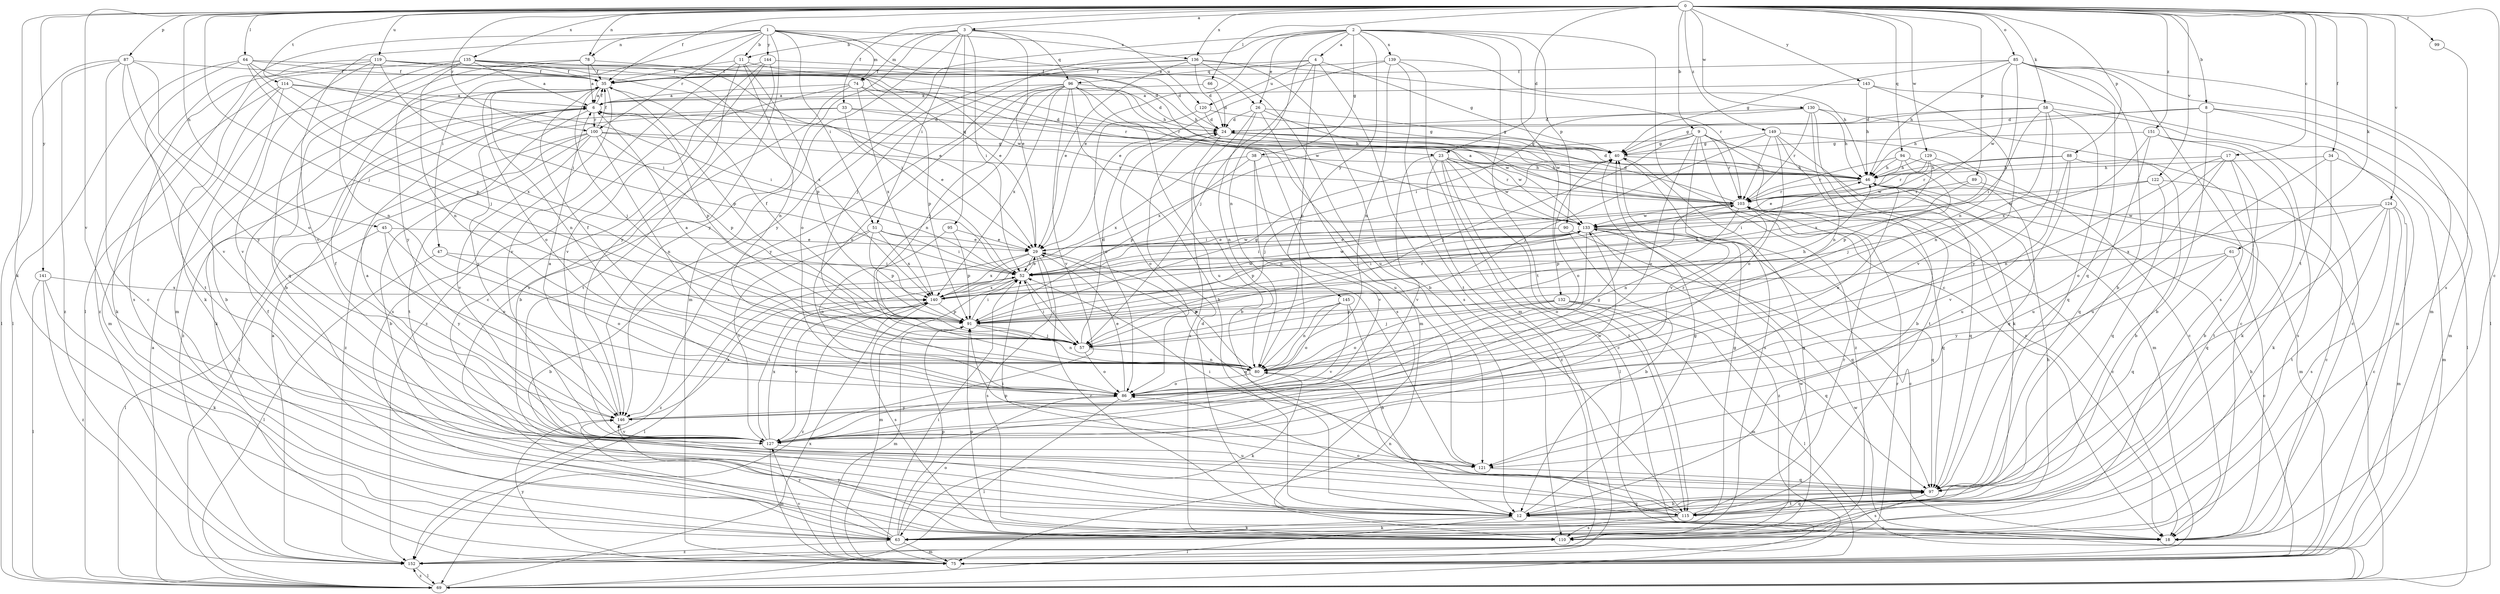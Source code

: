 strict digraph  {
0;
1;
2;
3;
4;
6;
8;
9;
11;
12;
17;
18;
23;
24;
26;
29;
33;
34;
35;
38;
40;
45;
46;
47;
51;
52;
57;
58;
61;
63;
64;
66;
69;
74;
75;
78;
80;
85;
86;
87;
88;
89;
90;
91;
94;
95;
96;
97;
99;
100;
103;
110;
114;
115;
119;
120;
121;
122;
124;
127;
129;
130;
132;
133;
135;
136;
139;
140;
141;
143;
144;
145;
146;
149;
151;
152;
0 -> 3  [label=a];
0 -> 8  [label=b];
0 -> 9  [label=b];
0 -> 17  [label=c];
0 -> 18  [label=c];
0 -> 23  [label=d];
0 -> 33  [label=f];
0 -> 34  [label=f];
0 -> 35  [label=f];
0 -> 45  [label=h];
0 -> 57  [label=j];
0 -> 58  [label=k];
0 -> 61  [label=k];
0 -> 63  [label=k];
0 -> 64  [label=l];
0 -> 66  [label=l];
0 -> 78  [label=n];
0 -> 85  [label=o];
0 -> 87  [label=p];
0 -> 88  [label=p];
0 -> 89  [label=p];
0 -> 94  [label=q];
0 -> 99  [label=r];
0 -> 100  [label=r];
0 -> 114  [label=t];
0 -> 115  [label=t];
0 -> 119  [label=u];
0 -> 122  [label=v];
0 -> 124  [label=v];
0 -> 127  [label=v];
0 -> 129  [label=w];
0 -> 130  [label=w];
0 -> 135  [label=x];
0 -> 136  [label=x];
0 -> 141  [label=y];
0 -> 143  [label=y];
0 -> 149  [label=z];
0 -> 151  [label=z];
1 -> 11  [label=b];
1 -> 23  [label=d];
1 -> 26  [label=e];
1 -> 47  [label=i];
1 -> 51  [label=i];
1 -> 69  [label=l];
1 -> 74  [label=m];
1 -> 78  [label=n];
1 -> 100  [label=r];
1 -> 110  [label=s];
1 -> 127  [label=v];
1 -> 136  [label=x];
1 -> 144  [label=y];
2 -> 4  [label=a];
2 -> 18  [label=c];
2 -> 26  [label=e];
2 -> 29  [label=e];
2 -> 38  [label=g];
2 -> 57  [label=j];
2 -> 80  [label=n];
2 -> 90  [label=p];
2 -> 115  [label=t];
2 -> 132  [label=w];
2 -> 139  [label=x];
2 -> 145  [label=y];
2 -> 146  [label=y];
3 -> 11  [label=b];
3 -> 29  [label=e];
3 -> 51  [label=i];
3 -> 52  [label=i];
3 -> 74  [label=m];
3 -> 75  [label=m];
3 -> 95  [label=q];
3 -> 96  [label=q];
3 -> 120  [label=u];
3 -> 146  [label=y];
4 -> 35  [label=f];
4 -> 40  [label=g];
4 -> 57  [label=j];
4 -> 80  [label=n];
4 -> 96  [label=q];
4 -> 110  [label=s];
4 -> 120  [label=u];
6 -> 24  [label=d];
6 -> 35  [label=f];
6 -> 91  [label=p];
6 -> 100  [label=r];
6 -> 115  [label=t];
6 -> 152  [label=z];
8 -> 12  [label=b];
8 -> 24  [label=d];
8 -> 46  [label=h];
8 -> 69  [label=l];
8 -> 75  [label=m];
9 -> 12  [label=b];
9 -> 18  [label=c];
9 -> 40  [label=g];
9 -> 57  [label=j];
9 -> 86  [label=o];
9 -> 103  [label=r];
9 -> 127  [label=v];
9 -> 140  [label=x];
9 -> 152  [label=z];
11 -> 35  [label=f];
11 -> 80  [label=n];
11 -> 91  [label=p];
11 -> 103  [label=r];
11 -> 127  [label=v];
11 -> 146  [label=y];
12 -> 18  [label=c];
12 -> 24  [label=d];
12 -> 40  [label=g];
12 -> 63  [label=k];
12 -> 69  [label=l];
12 -> 97  [label=q];
17 -> 12  [label=b];
17 -> 46  [label=h];
17 -> 80  [label=n];
17 -> 86  [label=o];
17 -> 115  [label=t];
17 -> 121  [label=u];
23 -> 18  [label=c];
23 -> 46  [label=h];
23 -> 69  [label=l];
23 -> 103  [label=r];
23 -> 115  [label=t];
23 -> 127  [label=v];
23 -> 133  [label=w];
23 -> 152  [label=z];
24 -> 40  [label=g];
24 -> 86  [label=o];
24 -> 110  [label=s];
24 -> 133  [label=w];
26 -> 12  [label=b];
26 -> 24  [label=d];
26 -> 40  [label=g];
26 -> 80  [label=n];
26 -> 121  [label=u];
26 -> 133  [label=w];
29 -> 18  [label=c];
29 -> 52  [label=i];
29 -> 97  [label=q];
29 -> 110  [label=s];
29 -> 133  [label=w];
29 -> 140  [label=x];
29 -> 152  [label=z];
33 -> 24  [label=d];
33 -> 29  [label=e];
33 -> 46  [label=h];
33 -> 63  [label=k];
33 -> 146  [label=y];
34 -> 46  [label=h];
34 -> 63  [label=k];
34 -> 75  [label=m];
34 -> 121  [label=u];
35 -> 6  [label=a];
35 -> 57  [label=j];
35 -> 80  [label=n];
35 -> 86  [label=o];
35 -> 91  [label=p];
35 -> 110  [label=s];
38 -> 46  [label=h];
38 -> 80  [label=n];
38 -> 91  [label=p];
38 -> 127  [label=v];
38 -> 140  [label=x];
40 -> 46  [label=h];
40 -> 57  [label=j];
40 -> 86  [label=o];
40 -> 110  [label=s];
45 -> 29  [label=e];
45 -> 69  [label=l];
45 -> 86  [label=o];
45 -> 146  [label=y];
46 -> 24  [label=d];
46 -> 75  [label=m];
46 -> 86  [label=o];
46 -> 97  [label=q];
46 -> 103  [label=r];
47 -> 52  [label=i];
47 -> 69  [label=l];
47 -> 86  [label=o];
51 -> 12  [label=b];
51 -> 29  [label=e];
51 -> 52  [label=i];
51 -> 91  [label=p];
51 -> 127  [label=v];
51 -> 140  [label=x];
52 -> 29  [label=e];
52 -> 57  [label=j];
52 -> 69  [label=l];
52 -> 75  [label=m];
52 -> 133  [label=w];
52 -> 140  [label=x];
57 -> 6  [label=a];
57 -> 24  [label=d];
57 -> 52  [label=i];
57 -> 80  [label=n];
57 -> 86  [label=o];
58 -> 18  [label=c];
58 -> 24  [label=d];
58 -> 40  [label=g];
58 -> 52  [label=i];
58 -> 80  [label=n];
58 -> 97  [label=q];
58 -> 146  [label=y];
61 -> 18  [label=c];
61 -> 52  [label=i];
61 -> 97  [label=q];
61 -> 146  [label=y];
63 -> 35  [label=f];
63 -> 40  [label=g];
63 -> 46  [label=h];
63 -> 75  [label=m];
63 -> 86  [label=o];
63 -> 91  [label=p];
63 -> 146  [label=y];
63 -> 152  [label=z];
64 -> 29  [label=e];
64 -> 35  [label=f];
64 -> 52  [label=i];
64 -> 57  [label=j];
64 -> 69  [label=l];
64 -> 91  [label=p];
64 -> 115  [label=t];
66 -> 6  [label=a];
66 -> 24  [label=d];
69 -> 6  [label=a];
69 -> 133  [label=w];
69 -> 140  [label=x];
69 -> 152  [label=z];
74 -> 6  [label=a];
74 -> 12  [label=b];
74 -> 91  [label=p];
74 -> 133  [label=w];
74 -> 140  [label=x];
74 -> 152  [label=z];
75 -> 46  [label=h];
75 -> 52  [label=i];
75 -> 127  [label=v];
75 -> 146  [label=y];
78 -> 6  [label=a];
78 -> 29  [label=e];
78 -> 35  [label=f];
78 -> 97  [label=q];
78 -> 146  [label=y];
80 -> 29  [label=e];
80 -> 35  [label=f];
80 -> 63  [label=k];
80 -> 86  [label=o];
80 -> 103  [label=r];
85 -> 12  [label=b];
85 -> 35  [label=f];
85 -> 40  [label=g];
85 -> 46  [label=h];
85 -> 69  [label=l];
85 -> 75  [label=m];
85 -> 80  [label=n];
85 -> 97  [label=q];
85 -> 110  [label=s];
85 -> 133  [label=w];
86 -> 29  [label=e];
86 -> 69  [label=l];
86 -> 146  [label=y];
87 -> 18  [label=c];
87 -> 35  [label=f];
87 -> 69  [label=l];
87 -> 86  [label=o];
87 -> 127  [label=v];
87 -> 146  [label=y];
87 -> 152  [label=z];
88 -> 12  [label=b];
88 -> 46  [label=h];
88 -> 103  [label=r];
88 -> 121  [label=u];
88 -> 127  [label=v];
89 -> 52  [label=i];
89 -> 69  [label=l];
89 -> 103  [label=r];
90 -> 12  [label=b];
90 -> 29  [label=e];
90 -> 97  [label=q];
91 -> 35  [label=f];
91 -> 40  [label=g];
91 -> 46  [label=h];
91 -> 52  [label=i];
91 -> 57  [label=j];
91 -> 75  [label=m];
91 -> 80  [label=n];
91 -> 103  [label=r];
94 -> 29  [label=e];
94 -> 46  [label=h];
94 -> 57  [label=j];
94 -> 97  [label=q];
94 -> 103  [label=r];
95 -> 29  [label=e];
95 -> 86  [label=o];
95 -> 91  [label=p];
96 -> 6  [label=a];
96 -> 12  [label=b];
96 -> 24  [label=d];
96 -> 57  [label=j];
96 -> 75  [label=m];
96 -> 80  [label=n];
96 -> 86  [label=o];
96 -> 110  [label=s];
96 -> 121  [label=u];
96 -> 127  [label=v];
96 -> 140  [label=x];
96 -> 146  [label=y];
97 -> 12  [label=b];
97 -> 52  [label=i];
97 -> 110  [label=s];
97 -> 115  [label=t];
99 -> 110  [label=s];
100 -> 12  [label=b];
100 -> 35  [label=f];
100 -> 40  [label=g];
100 -> 69  [label=l];
100 -> 80  [label=n];
100 -> 91  [label=p];
100 -> 103  [label=r];
100 -> 127  [label=v];
100 -> 152  [label=z];
103 -> 6  [label=a];
103 -> 18  [label=c];
103 -> 24  [label=d];
103 -> 52  [label=i];
103 -> 80  [label=n];
103 -> 91  [label=p];
103 -> 97  [label=q];
103 -> 133  [label=w];
110 -> 40  [label=g];
110 -> 91  [label=p];
110 -> 133  [label=w];
110 -> 146  [label=y];
114 -> 6  [label=a];
114 -> 12  [label=b];
114 -> 52  [label=i];
114 -> 63  [label=k];
114 -> 75  [label=m];
114 -> 140  [label=x];
115 -> 63  [label=k];
115 -> 80  [label=n];
115 -> 86  [label=o];
115 -> 97  [label=q];
115 -> 103  [label=r];
115 -> 110  [label=s];
119 -> 35  [label=f];
119 -> 46  [label=h];
119 -> 52  [label=i];
119 -> 80  [label=n];
119 -> 103  [label=r];
119 -> 110  [label=s];
119 -> 127  [label=v];
119 -> 133  [label=w];
119 -> 152  [label=z];
120 -> 24  [label=d];
120 -> 40  [label=g];
120 -> 86  [label=o];
121 -> 52  [label=i];
121 -> 91  [label=p];
121 -> 97  [label=q];
122 -> 18  [label=c];
122 -> 97  [label=q];
122 -> 103  [label=r];
122 -> 133  [label=w];
124 -> 18  [label=c];
124 -> 75  [label=m];
124 -> 97  [label=q];
124 -> 110  [label=s];
124 -> 115  [label=t];
124 -> 133  [label=w];
124 -> 140  [label=x];
127 -> 6  [label=a];
127 -> 35  [label=f];
127 -> 40  [label=g];
127 -> 52  [label=i];
127 -> 75  [label=m];
127 -> 121  [label=u];
127 -> 133  [label=w];
127 -> 140  [label=x];
129 -> 46  [label=h];
129 -> 91  [label=p];
129 -> 103  [label=r];
129 -> 133  [label=w];
129 -> 140  [label=x];
130 -> 18  [label=c];
130 -> 24  [label=d];
130 -> 46  [label=h];
130 -> 52  [label=i];
130 -> 63  [label=k];
130 -> 80  [label=n];
130 -> 103  [label=r];
132 -> 57  [label=j];
132 -> 69  [label=l];
132 -> 75  [label=m];
132 -> 86  [label=o];
132 -> 91  [label=p];
132 -> 97  [label=q];
133 -> 18  [label=c];
133 -> 29  [label=e];
133 -> 52  [label=i];
133 -> 86  [label=o];
133 -> 91  [label=p];
133 -> 97  [label=q];
133 -> 152  [label=z];
135 -> 6  [label=a];
135 -> 12  [label=b];
135 -> 35  [label=f];
135 -> 46  [label=h];
135 -> 52  [label=i];
135 -> 63  [label=k];
135 -> 75  [label=m];
135 -> 80  [label=n];
135 -> 140  [label=x];
136 -> 12  [label=b];
136 -> 24  [label=d];
136 -> 29  [label=e];
136 -> 35  [label=f];
136 -> 86  [label=o];
136 -> 103  [label=r];
136 -> 121  [label=u];
139 -> 29  [label=e];
139 -> 35  [label=f];
139 -> 46  [label=h];
139 -> 75  [label=m];
139 -> 80  [label=n];
139 -> 115  [label=t];
140 -> 46  [label=h];
140 -> 91  [label=p];
140 -> 110  [label=s];
140 -> 127  [label=v];
140 -> 133  [label=w];
140 -> 152  [label=z];
141 -> 63  [label=k];
141 -> 69  [label=l];
141 -> 140  [label=x];
141 -> 152  [label=z];
143 -> 6  [label=a];
143 -> 46  [label=h];
143 -> 75  [label=m];
143 -> 127  [label=v];
144 -> 18  [label=c];
144 -> 24  [label=d];
144 -> 35  [label=f];
144 -> 115  [label=t];
144 -> 127  [label=v];
145 -> 12  [label=b];
145 -> 80  [label=n];
145 -> 86  [label=o];
145 -> 91  [label=p];
145 -> 127  [label=v];
146 -> 6  [label=a];
146 -> 127  [label=v];
146 -> 140  [label=x];
149 -> 18  [label=c];
149 -> 40  [label=g];
149 -> 57  [label=j];
149 -> 75  [label=m];
149 -> 86  [label=o];
149 -> 103  [label=r];
149 -> 115  [label=t];
151 -> 40  [label=g];
151 -> 63  [label=k];
151 -> 97  [label=q];
151 -> 110  [label=s];
151 -> 140  [label=x];
152 -> 6  [label=a];
152 -> 69  [label=l];
152 -> 103  [label=r];
}
